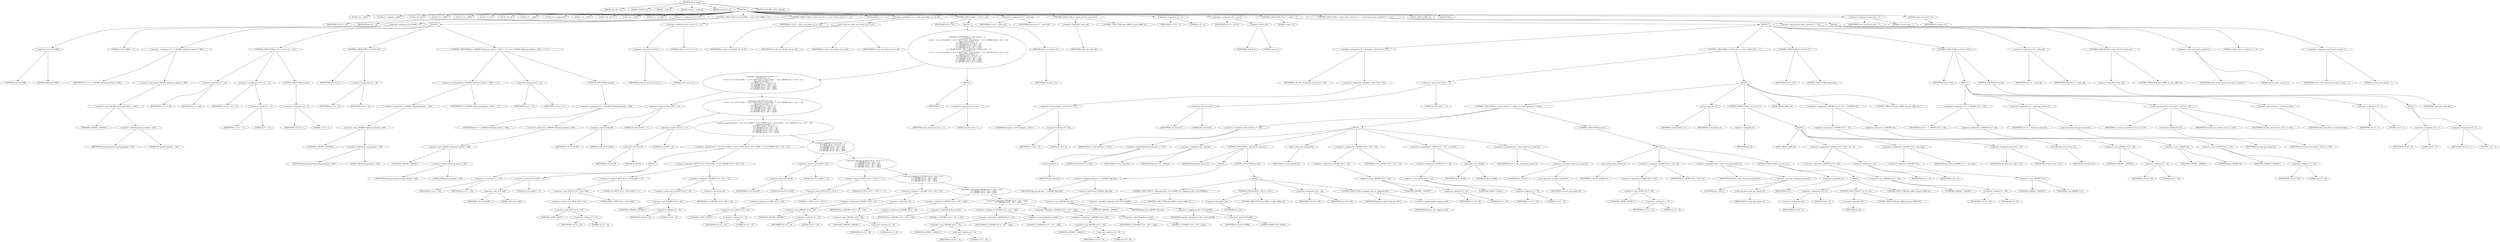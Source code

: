digraph cache_insert {  
"1000114" [label = "(METHOD,cache_insert)" ]
"1000115" [label = "(PARAM,const char *a1)" ]
"1000116" [label = "(PARAM,_DWORD *a2)" ]
"1000117" [label = "(PARAM,__int64 a3)" ]
"1000118" [label = "(PARAM,unsigned __int64 a4)" ]
"1000119" [label = "(PARAM,unsigned int a5)" ]
"1000120" [label = "(BLOCK,,)" ]
"1000121" [label = "(LOCAL,v10: __int16)" ]
"1000122" [label = "(LOCAL,v11: unsigned __int64)" ]
"1000123" [label = "(LOCAL,v12: bool)" ]
"1000124" [label = "(LOCAL,v13: __int64)" ]
"1000125" [label = "(LOCAL,v14: __int64)" ]
"1000126" [label = "(LOCAL,v15: int)" ]
"1000127" [label = "(LOCAL,v16: int)" ]
"1000128" [label = "(LOCAL,v17: __int64)" ]
"1000129" [label = "(LOCAL,v18: unsigned int)" ]
"1000130" [label = "(LOCAL,v19: __int64)" ]
"1000131" [label = "(LOCAL,v20: char *)" ]
"1000132" [label = "(LOCAL,v22: __int64)" ]
"1000133" [label = "(LOCAL,v23: __int128)" ]
"1000134" [label = "(<operator>.assignment,v10 = a5)" ]
"1000135" [label = "(IDENTIFIER,v10,v10 = a5)" ]
"1000136" [label = "(IDENTIFIER,a5,v10 = a5)" ]
"1000137" [label = "(CONTROL_STRUCTURE,if ( (a5 & 0x980) != 0 ),if ( (a5 & 0x980) != 0 ))" ]
"1000138" [label = "(<operator>.notEquals,(a5 & 0x980) != 0)" ]
"1000139" [label = "(<operator>.and,a5 & 0x980)" ]
"1000140" [label = "(IDENTIFIER,a5,a5 & 0x980)" ]
"1000141" [label = "(LITERAL,0x980,a5 & 0x980)" ]
"1000142" [label = "(LITERAL,0,(a5 & 0x980) != 0)" ]
"1000143" [label = "(BLOCK,,)" ]
"1000144" [label = "(<operator>.assignment,v11 = *(_QWORD *)(dnsmasq_daemon + 456))" ]
"1000145" [label = "(IDENTIFIER,v11,v11 = *(_QWORD *)(dnsmasq_daemon + 456))" ]
"1000146" [label = "(<operator>.indirection,*(_QWORD *)(dnsmasq_daemon + 456))" ]
"1000147" [label = "(<operator>.cast,(_QWORD *)(dnsmasq_daemon + 456))" ]
"1000148" [label = "(UNKNOWN,_QWORD *,_QWORD *)" ]
"1000149" [label = "(<operator>.addition,dnsmasq_daemon + 456)" ]
"1000150" [label = "(IDENTIFIER,dnsmasq_daemon,dnsmasq_daemon + 456)" ]
"1000151" [label = "(LITERAL,456,dnsmasq_daemon + 456)" ]
"1000152" [label = "(CONTROL_STRUCTURE,if ( v11 < a4 ),if ( v11 < a4 ))" ]
"1000153" [label = "(<operator>.lessThan,v11 < a4)" ]
"1000154" [label = "(IDENTIFIER,v11,v11 < a4)" ]
"1000155" [label = "(IDENTIFIER,a4,v11 < a4)" ]
"1000156" [label = "(<operator>.assignment,v12 = v11 == 0)" ]
"1000157" [label = "(IDENTIFIER,v12,v12 = v11 == 0)" ]
"1000158" [label = "(<operator>.equals,v11 == 0)" ]
"1000159" [label = "(IDENTIFIER,v11,v11 == 0)" ]
"1000160" [label = "(LITERAL,0,v11 == 0)" ]
"1000161" [label = "(CONTROL_STRUCTURE,else,else)" ]
"1000162" [label = "(<operator>.assignment,v12 = 1)" ]
"1000163" [label = "(IDENTIFIER,v12,v12 = 1)" ]
"1000164" [label = "(LITERAL,1,v12 = 1)" ]
"1000165" [label = "(CONTROL_STRUCTURE,if ( v12 ),if ( v12 ))" ]
"1000166" [label = "(IDENTIFIER,v12,if ( v12 ))" ]
"1000167" [label = "(<operator>.assignment,v11 = a4)" ]
"1000168" [label = "(IDENTIFIER,v11,v11 = a4)" ]
"1000169" [label = "(IDENTIFIER,a4,v11 = a4)" ]
"1000170" [label = "(CONTROL_STRUCTURE,if ( *(_QWORD *)(dnsmasq_daemon + 448) <= v11 ),if ( *(_QWORD *)(dnsmasq_daemon + 448) <= v11 ))" ]
"1000171" [label = "(<operator>.lessEqualsThan,*(_QWORD *)(dnsmasq_daemon + 448) <= v11)" ]
"1000172" [label = "(<operator>.indirection,*(_QWORD *)(dnsmasq_daemon + 448))" ]
"1000173" [label = "(<operator>.cast,(_QWORD *)(dnsmasq_daemon + 448))" ]
"1000174" [label = "(UNKNOWN,_QWORD *,_QWORD *)" ]
"1000175" [label = "(<operator>.addition,dnsmasq_daemon + 448)" ]
"1000176" [label = "(IDENTIFIER,dnsmasq_daemon,dnsmasq_daemon + 448)" ]
"1000177" [label = "(LITERAL,448,dnsmasq_daemon + 448)" ]
"1000178" [label = "(IDENTIFIER,v11,*(_QWORD *)(dnsmasq_daemon + 448) <= v11)" ]
"1000179" [label = "(<operator>.assignment,a4 = v11)" ]
"1000180" [label = "(IDENTIFIER,a4,a4 = v11)" ]
"1000181" [label = "(IDENTIFIER,v11,a4 = v11)" ]
"1000182" [label = "(CONTROL_STRUCTURE,else,else)" ]
"1000183" [label = "(<operator>.assignment,a4 = *(_QWORD *)(dnsmasq_daemon + 448))" ]
"1000184" [label = "(IDENTIFIER,a4,a4 = *(_QWORD *)(dnsmasq_daemon + 448))" ]
"1000185" [label = "(<operator>.indirection,*(_QWORD *)(dnsmasq_daemon + 448))" ]
"1000186" [label = "(<operator>.cast,(_QWORD *)(dnsmasq_daemon + 448))" ]
"1000187" [label = "(UNKNOWN,_QWORD *,_QWORD *)" ]
"1000188" [label = "(<operator>.addition,dnsmasq_daemon + 448)" ]
"1000189" [label = "(IDENTIFIER,dnsmasq_daemon,dnsmasq_daemon + 448)" ]
"1000190" [label = "(LITERAL,448,dnsmasq_daemon + 448)" ]
"1000191" [label = "(CONTROL_STRUCTURE,if ( (insert_error & 1) != 0 ),if ( (insert_error & 1) != 0 ))" ]
"1000192" [label = "(<operator>.notEquals,(insert_error & 1) != 0)" ]
"1000193" [label = "(<operator>.and,insert_error & 1)" ]
"1000194" [label = "(IDENTIFIER,insert_error,insert_error & 1)" ]
"1000195" [label = "(LITERAL,1,insert_error & 1)" ]
"1000196" [label = "(LITERAL,0,(insert_error & 1) != 0)" ]
"1000197" [label = "(IDENTIFIER,L,)" ]
"1000198" [label = "(<operator>.assignment,v14 = cache_scan_free(a1, a2, a3, a5))" ]
"1000199" [label = "(IDENTIFIER,v14,v14 = cache_scan_free(a1, a2, a3, a5))" ]
"1000200" [label = "(cache_scan_free,cache_scan_free(a1, a2, a3, a5))" ]
"1000201" [label = "(IDENTIFIER,a1,cache_scan_free(a1, a2, a3, a5))" ]
"1000202" [label = "(IDENTIFIER,a2,cache_scan_free(a1, a2, a3, a5))" ]
"1000203" [label = "(IDENTIFIER,a3,cache_scan_free(a1, a2, a3, a5))" ]
"1000204" [label = "(IDENTIFIER,a5,cache_scan_free(a1, a2, a3, a5))" ]
"1000205" [label = "(CONTROL_STRUCTURE,if ( v14 ),if ( v14 ))" ]
"1000206" [label = "(IDENTIFIER,v14,if ( v14 ))" ]
"1000207" [label = "(BLOCK,,)" ]
"1000208" [label = "(CONTROL_STRUCTURE,if ( (v10 & 0x180) == 0\n      || (v10 & 8) == 0\n      || ((v13 = v14, (v10 & 0x80) == 0) || (*(_BYTE *)(v14 + 52) & 0x80) == 0 || *(_DWORD *)(v14 + 24) != *a2)\n      && ((v10 & 0x100) == 0\n       || (*(_BYTE *)(v14 + 53) & 1) == 0\n       || *(_DWORD *)(v14 + 24) != *a2\n       || *(_DWORD *)(v14 + 28) != a2[1]\n       || *(_DWORD *)(v14 + 32) != a2[2]\n       || *(_DWORD *)(v14 + 36) != a2[3]) ),if ( (v10 & 0x180) == 0\n      || (v10 & 8) == 0\n      || ((v13 = v14, (v10 & 0x80) == 0) || (*(_BYTE *)(v14 + 52) & 0x80) == 0 || *(_DWORD *)(v14 + 24) != *a2)\n      && ((v10 & 0x100) == 0\n       || (*(_BYTE *)(v14 + 53) & 1) == 0\n       || *(_DWORD *)(v14 + 24) != *a2\n       || *(_DWORD *)(v14 + 28) != a2[1]\n       || *(_DWORD *)(v14 + 32) != a2[2]\n       || *(_DWORD *)(v14 + 36) != a2[3]) ))" ]
"1000209" [label = "(<operator>.logicalOr,(v10 & 0x180) == 0\n      || (v10 & 8) == 0\n      || ((v13 = v14, (v10 & 0x80) == 0) || (*(_BYTE *)(v14 + 52) & 0x80) == 0 || *(_DWORD *)(v14 + 24) != *a2)\n      && ((v10 & 0x100) == 0\n       || (*(_BYTE *)(v14 + 53) & 1) == 0\n       || *(_DWORD *)(v14 + 24) != *a2\n       || *(_DWORD *)(v14 + 28) != a2[1]\n       || *(_DWORD *)(v14 + 32) != a2[2]\n       || *(_DWORD *)(v14 + 36) != a2[3]))" ]
"1000210" [label = "(<operator>.equals,(v10 & 0x180) == 0)" ]
"1000211" [label = "(<operator>.and,v10 & 0x180)" ]
"1000212" [label = "(IDENTIFIER,v10,v10 & 0x180)" ]
"1000213" [label = "(LITERAL,0x180,v10 & 0x180)" ]
"1000214" [label = "(LITERAL,0,(v10 & 0x180) == 0)" ]
"1000215" [label = "(<operator>.logicalOr,(v10 & 8) == 0\n      || ((v13 = v14, (v10 & 0x80) == 0) || (*(_BYTE *)(v14 + 52) & 0x80) == 0 || *(_DWORD *)(v14 + 24) != *a2)\n      && ((v10 & 0x100) == 0\n       || (*(_BYTE *)(v14 + 53) & 1) == 0\n       || *(_DWORD *)(v14 + 24) != *a2\n       || *(_DWORD *)(v14 + 28) != a2[1]\n       || *(_DWORD *)(v14 + 32) != a2[2]\n       || *(_DWORD *)(v14 + 36) != a2[3]))" ]
"1000216" [label = "(<operator>.equals,(v10 & 8) == 0)" ]
"1000217" [label = "(<operator>.and,v10 & 8)" ]
"1000218" [label = "(IDENTIFIER,v10,v10 & 8)" ]
"1000219" [label = "(LITERAL,8,v10 & 8)" ]
"1000220" [label = "(LITERAL,0,(v10 & 8) == 0)" ]
"1000221" [label = "(<operator>.logicalAnd,((v13 = v14, (v10 & 0x80) == 0) || (*(_BYTE *)(v14 + 52) & 0x80) == 0 || *(_DWORD *)(v14 + 24) != *a2)\n      && ((v10 & 0x100) == 0\n       || (*(_BYTE *)(v14 + 53) & 1) == 0\n       || *(_DWORD *)(v14 + 24) != *a2\n       || *(_DWORD *)(v14 + 28) != a2[1]\n       || *(_DWORD *)(v14 + 32) != a2[2]\n       || *(_DWORD *)(v14 + 36) != a2[3]))" ]
"1000222" [label = "(<operator>.logicalOr,(v13 = v14, (v10 & 0x80) == 0) || (*(_BYTE *)(v14 + 52) & 0x80) == 0 || *(_DWORD *)(v14 + 24) != *a2)" ]
"1000223" [label = "(BLOCK,,)" ]
"1000224" [label = "(<operator>.assignment,v13 = v14)" ]
"1000225" [label = "(IDENTIFIER,v13,v13 = v14)" ]
"1000226" [label = "(IDENTIFIER,v14,v13 = v14)" ]
"1000227" [label = "(<operator>.equals,(v10 & 0x80) == 0)" ]
"1000228" [label = "(<operator>.and,v10 & 0x80)" ]
"1000229" [label = "(IDENTIFIER,v10,v10 & 0x80)" ]
"1000230" [label = "(LITERAL,0x80,v10 & 0x80)" ]
"1000231" [label = "(LITERAL,0,(v10 & 0x80) == 0)" ]
"1000232" [label = "(<operator>.logicalOr,(*(_BYTE *)(v14 + 52) & 0x80) == 0 || *(_DWORD *)(v14 + 24) != *a2)" ]
"1000233" [label = "(<operator>.equals,(*(_BYTE *)(v14 + 52) & 0x80) == 0)" ]
"1000234" [label = "(<operator>.and,*(_BYTE *)(v14 + 52) & 0x80)" ]
"1000235" [label = "(<operator>.indirection,*(_BYTE *)(v14 + 52))" ]
"1000236" [label = "(<operator>.cast,(_BYTE *)(v14 + 52))" ]
"1000237" [label = "(UNKNOWN,_BYTE *,_BYTE *)" ]
"1000238" [label = "(<operator>.addition,v14 + 52)" ]
"1000239" [label = "(IDENTIFIER,v14,v14 + 52)" ]
"1000240" [label = "(LITERAL,52,v14 + 52)" ]
"1000241" [label = "(LITERAL,0x80,*(_BYTE *)(v14 + 52) & 0x80)" ]
"1000242" [label = "(LITERAL,0,(*(_BYTE *)(v14 + 52) & 0x80) == 0)" ]
"1000243" [label = "(<operator>.notEquals,*(_DWORD *)(v14 + 24) != *a2)" ]
"1000244" [label = "(<operator>.indirection,*(_DWORD *)(v14 + 24))" ]
"1000245" [label = "(<operator>.cast,(_DWORD *)(v14 + 24))" ]
"1000246" [label = "(UNKNOWN,_DWORD *,_DWORD *)" ]
"1000247" [label = "(<operator>.addition,v14 + 24)" ]
"1000248" [label = "(IDENTIFIER,v14,v14 + 24)" ]
"1000249" [label = "(LITERAL,24,v14 + 24)" ]
"1000250" [label = "(<operator>.indirection,*a2)" ]
"1000251" [label = "(IDENTIFIER,a2,*(_DWORD *)(v14 + 24) != *a2)" ]
"1000252" [label = "(<operator>.logicalOr,(v10 & 0x100) == 0\n       || (*(_BYTE *)(v14 + 53) & 1) == 0\n       || *(_DWORD *)(v14 + 24) != *a2\n       || *(_DWORD *)(v14 + 28) != a2[1]\n       || *(_DWORD *)(v14 + 32) != a2[2]\n       || *(_DWORD *)(v14 + 36) != a2[3])" ]
"1000253" [label = "(<operator>.equals,(v10 & 0x100) == 0)" ]
"1000254" [label = "(<operator>.and,v10 & 0x100)" ]
"1000255" [label = "(IDENTIFIER,v10,v10 & 0x100)" ]
"1000256" [label = "(LITERAL,0x100,v10 & 0x100)" ]
"1000257" [label = "(LITERAL,0,(v10 & 0x100) == 0)" ]
"1000258" [label = "(<operator>.logicalOr,(*(_BYTE *)(v14 + 53) & 1) == 0\n       || *(_DWORD *)(v14 + 24) != *a2\n       || *(_DWORD *)(v14 + 28) != a2[1]\n       || *(_DWORD *)(v14 + 32) != a2[2]\n       || *(_DWORD *)(v14 + 36) != a2[3])" ]
"1000259" [label = "(<operator>.equals,(*(_BYTE *)(v14 + 53) & 1) == 0)" ]
"1000260" [label = "(<operator>.and,*(_BYTE *)(v14 + 53) & 1)" ]
"1000261" [label = "(<operator>.indirection,*(_BYTE *)(v14 + 53))" ]
"1000262" [label = "(<operator>.cast,(_BYTE *)(v14 + 53))" ]
"1000263" [label = "(UNKNOWN,_BYTE *,_BYTE *)" ]
"1000264" [label = "(<operator>.addition,v14 + 53)" ]
"1000265" [label = "(IDENTIFIER,v14,v14 + 53)" ]
"1000266" [label = "(LITERAL,53,v14 + 53)" ]
"1000267" [label = "(LITERAL,1,*(_BYTE *)(v14 + 53) & 1)" ]
"1000268" [label = "(LITERAL,0,(*(_BYTE *)(v14 + 53) & 1) == 0)" ]
"1000269" [label = "(<operator>.logicalOr,*(_DWORD *)(v14 + 24) != *a2\n       || *(_DWORD *)(v14 + 28) != a2[1]\n       || *(_DWORD *)(v14 + 32) != a2[2]\n       || *(_DWORD *)(v14 + 36) != a2[3])" ]
"1000270" [label = "(<operator>.notEquals,*(_DWORD *)(v14 + 24) != *a2)" ]
"1000271" [label = "(<operator>.indirection,*(_DWORD *)(v14 + 24))" ]
"1000272" [label = "(<operator>.cast,(_DWORD *)(v14 + 24))" ]
"1000273" [label = "(UNKNOWN,_DWORD *,_DWORD *)" ]
"1000274" [label = "(<operator>.addition,v14 + 24)" ]
"1000275" [label = "(IDENTIFIER,v14,v14 + 24)" ]
"1000276" [label = "(LITERAL,24,v14 + 24)" ]
"1000277" [label = "(<operator>.indirection,*a2)" ]
"1000278" [label = "(IDENTIFIER,a2,*(_DWORD *)(v14 + 24) != *a2)" ]
"1000279" [label = "(<operator>.logicalOr,*(_DWORD *)(v14 + 28) != a2[1]\n       || *(_DWORD *)(v14 + 32) != a2[2]\n       || *(_DWORD *)(v14 + 36) != a2[3])" ]
"1000280" [label = "(<operator>.notEquals,*(_DWORD *)(v14 + 28) != a2[1])" ]
"1000281" [label = "(<operator>.indirection,*(_DWORD *)(v14 + 28))" ]
"1000282" [label = "(<operator>.cast,(_DWORD *)(v14 + 28))" ]
"1000283" [label = "(UNKNOWN,_DWORD *,_DWORD *)" ]
"1000284" [label = "(<operator>.addition,v14 + 28)" ]
"1000285" [label = "(IDENTIFIER,v14,v14 + 28)" ]
"1000286" [label = "(LITERAL,28,v14 + 28)" ]
"1000287" [label = "(<operator>.indirectIndexAccess,a2[1])" ]
"1000288" [label = "(IDENTIFIER,a2,*(_DWORD *)(v14 + 28) != a2[1])" ]
"1000289" [label = "(LITERAL,1,*(_DWORD *)(v14 + 28) != a2[1])" ]
"1000290" [label = "(<operator>.logicalOr,*(_DWORD *)(v14 + 32) != a2[2]\n       || *(_DWORD *)(v14 + 36) != a2[3])" ]
"1000291" [label = "(<operator>.notEquals,*(_DWORD *)(v14 + 32) != a2[2])" ]
"1000292" [label = "(<operator>.indirection,*(_DWORD *)(v14 + 32))" ]
"1000293" [label = "(<operator>.cast,(_DWORD *)(v14 + 32))" ]
"1000294" [label = "(UNKNOWN,_DWORD *,_DWORD *)" ]
"1000295" [label = "(<operator>.addition,v14 + 32)" ]
"1000296" [label = "(IDENTIFIER,v14,v14 + 32)" ]
"1000297" [label = "(LITERAL,32,v14 + 32)" ]
"1000298" [label = "(<operator>.indirectIndexAccess,a2[2])" ]
"1000299" [label = "(IDENTIFIER,a2,*(_DWORD *)(v14 + 32) != a2[2])" ]
"1000300" [label = "(LITERAL,2,*(_DWORD *)(v14 + 32) != a2[2])" ]
"1000301" [label = "(<operator>.notEquals,*(_DWORD *)(v14 + 36) != a2[3])" ]
"1000302" [label = "(<operator>.indirection,*(_DWORD *)(v14 + 36))" ]
"1000303" [label = "(<operator>.cast,(_DWORD *)(v14 + 36))" ]
"1000304" [label = "(UNKNOWN,_DWORD *,_DWORD *)" ]
"1000305" [label = "(<operator>.addition,v14 + 36)" ]
"1000306" [label = "(IDENTIFIER,v14,v14 + 36)" ]
"1000307" [label = "(LITERAL,36,v14 + 36)" ]
"1000308" [label = "(<operator>.indirectIndexAccess,a2[3])" ]
"1000309" [label = "(IDENTIFIER,a2,*(_DWORD *)(v14 + 36) != a2[3])" ]
"1000310" [label = "(LITERAL,3,*(_DWORD *)(v14 + 36) != a2[3])" ]
"1000311" [label = "(BLOCK,,)" ]
"1000312" [label = "(IDENTIFIER,L,)" ]
"1000313" [label = "(<operator>.assignment,insert_error = 1)" ]
"1000314" [label = "(IDENTIFIER,insert_error,insert_error = 1)" ]
"1000315" [label = "(LITERAL,1,insert_error = 1)" ]
"1000316" [label = "(RETURN,return v13;,return v13;)" ]
"1000317" [label = "(IDENTIFIER,v13,return v13;)" ]
"1000318" [label = "(<operator>.assignment,v13 = cache_tail)" ]
"1000319" [label = "(IDENTIFIER,v13,v13 = cache_tail)" ]
"1000320" [label = "(IDENTIFIER,cache_tail,v13 = cache_tail)" ]
"1000321" [label = "(CONTROL_STRUCTURE,if ( !cache_tail ),if ( !cache_tail ))" ]
"1000322" [label = "(<operator>.logicalNot,!cache_tail)" ]
"1000323" [label = "(IDENTIFIER,cache_tail,!cache_tail)" ]
"1000324" [label = "(CONTROL_STRUCTURE,goto LABEL_41;,goto LABEL_41;)" ]
"1000325" [label = "(<operator>.assignment,v15 = 0)" ]
"1000326" [label = "(IDENTIFIER,v15,v15 = 0)" ]
"1000327" [label = "(LITERAL,0,v15 = 0)" ]
"1000328" [label = "(<operator>.assignment,v16 = a5 & 4)" ]
"1000329" [label = "(IDENTIFIER,v16,v16 = a5 & 4)" ]
"1000330" [label = "(<operator>.and,a5 & 4)" ]
"1000331" [label = "(IDENTIFIER,a5,a5 & 4)" ]
"1000332" [label = "(LITERAL,4,a5 & 4)" ]
"1000333" [label = "(CONTROL_STRUCTURE,while ( 1 ),while ( 1 ))" ]
"1000334" [label = "(LITERAL,1,while ( 1 ))" ]
"1000335" [label = "(BLOCK,,)" ]
"1000336" [label = "(<operator>.assignment,v18 = *(unsigned __int16 *)(v13 + 52))" ]
"1000337" [label = "(IDENTIFIER,v18,v18 = *(unsigned __int16 *)(v13 + 52))" ]
"1000338" [label = "(<operator>.indirection,*(unsigned __int16 *)(v13 + 52))" ]
"1000339" [label = "(<operator>.cast,(unsigned __int16 *)(v13 + 52))" ]
"1000340" [label = "(UNKNOWN,unsigned __int16 *,unsigned __int16 *)" ]
"1000341" [label = "(<operator>.addition,v13 + 52)" ]
"1000342" [label = "(IDENTIFIER,v13,v13 + 52)" ]
"1000343" [label = "(LITERAL,52,v13 + 52)" ]
"1000344" [label = "(CONTROL_STRUCTURE,if ( (v18 & 0xC) == 0 ),if ( (v18 & 0xC) == 0 ))" ]
"1000345" [label = "(<operator>.equals,(v18 & 0xC) == 0)" ]
"1000346" [label = "(<operator>.and,v18 & 0xC)" ]
"1000347" [label = "(IDENTIFIER,v18,v18 & 0xC)" ]
"1000348" [label = "(LITERAL,0xC,v18 & 0xC)" ]
"1000349" [label = "(LITERAL,0,(v18 & 0xC) == 0)" ]
"1000350" [label = "(BLOCK,,)" ]
"1000351" [label = "(CONTROL_STRUCTURE,if ( a1 && strlen(a1) >= 0x32 ),if ( a1 && strlen(a1) >= 0x32 ))" ]
"1000352" [label = "(<operator>.logicalAnd,a1 && strlen(a1) >= 0x32)" ]
"1000353" [label = "(IDENTIFIER,a1,a1 && strlen(a1) >= 0x32)" ]
"1000354" [label = "(<operator>.greaterEqualsThan,strlen(a1) >= 0x32)" ]
"1000355" [label = "(strlen,strlen(a1))" ]
"1000356" [label = "(IDENTIFIER,a1,strlen(a1))" ]
"1000357" [label = "(LITERAL,0x32,strlen(a1) >= 0x32)" ]
"1000358" [label = "(BLOCK,,)" ]
"1000359" [label = "(<operator>.assignment,v19 = big_free)" ]
"1000360" [label = "(IDENTIFIER,v19,v19 = big_free)" ]
"1000361" [label = "(IDENTIFIER,big_free,v19 = big_free)" ]
"1000362" [label = "(CONTROL_STRUCTURE,if ( big_free ),if ( big_free ))" ]
"1000363" [label = "(IDENTIFIER,big_free,if ( big_free ))" ]
"1000364" [label = "(BLOCK,,)" ]
"1000365" [label = "(<operator>.assignment,big_free = *(_QWORD *)big_free)" ]
"1000366" [label = "(IDENTIFIER,big_free,big_free = *(_QWORD *)big_free)" ]
"1000367" [label = "(<operator>.indirection,*(_QWORD *)big_free)" ]
"1000368" [label = "(<operator>.cast,(_QWORD *)big_free)" ]
"1000369" [label = "(UNKNOWN,_QWORD *,_QWORD *)" ]
"1000370" [label = "(IDENTIFIER,big_free,(_QWORD *)big_free)" ]
"1000371" [label = "(CONTROL_STRUCTURE,else,else)" ]
"1000372" [label = "(BLOCK,,)" ]
"1000373" [label = "(CONTROL_STRUCTURE,if ( !(bignames_left | v10 & 0x5000) ),if ( !(bignames_left | v10 & 0x5000) ))" ]
"1000374" [label = "(<operator>.logicalNot,!(bignames_left | v10 & 0x5000))" ]
"1000375" [label = "(<operator>.or,bignames_left | v10 & 0x5000)" ]
"1000376" [label = "(IDENTIFIER,bignames_left,bignames_left | v10 & 0x5000)" ]
"1000377" [label = "(<operator>.and,v10 & 0x5000)" ]
"1000378" [label = "(IDENTIFIER,v10,v10 & 0x5000)" ]
"1000379" [label = "(LITERAL,0x5000,v10 & 0x5000)" ]
"1000380" [label = "(CONTROL_STRUCTURE,goto LABEL_41;,goto LABEL_41;)" ]
"1000381" [label = "(CONTROL_STRUCTURE,if ( !v22 ),if ( !v22 ))" ]
"1000382" [label = "(<operator>.logicalNot,!v22)" ]
"1000383" [label = "(IDENTIFIER,v22,!v22)" ]
"1000384" [label = "(CONTROL_STRUCTURE,goto LABEL_41;,goto LABEL_41;)" ]
"1000385" [label = "(<operator>.assignment,v19 = v22)" ]
"1000386" [label = "(IDENTIFIER,v19,v19 = v22)" ]
"1000387" [label = "(IDENTIFIER,v22,v19 = v22)" ]
"1000388" [label = "(CONTROL_STRUCTURE,if ( bignames_left ),if ( bignames_left ))" ]
"1000389" [label = "(IDENTIFIER,bignames_left,if ( bignames_left ))" ]
"1000390" [label = "(<operator>.preDecrement,--bignames_left)" ]
"1000391" [label = "(IDENTIFIER,bignames_left,--bignames_left)" ]
"1000392" [label = "(cache_unlink,cache_unlink(v13))" ]
"1000393" [label = "(IDENTIFIER,v13,cache_unlink(v13))" ]
"1000394" [label = "(<operator>.assignment,*(_QWORD *)(v13 + 56) = v19)" ]
"1000395" [label = "(<operator>.indirection,*(_QWORD *)(v13 + 56))" ]
"1000396" [label = "(<operator>.cast,(_QWORD *)(v13 + 56))" ]
"1000397" [label = "(UNKNOWN,_QWORD *,_QWORD *)" ]
"1000398" [label = "(<operator>.addition,v13 + 56)" ]
"1000399" [label = "(IDENTIFIER,v13,v13 + 56)" ]
"1000400" [label = "(LITERAL,56,v13 + 56)" ]
"1000401" [label = "(IDENTIFIER,v19,*(_QWORD *)(v13 + 56) = v19)" ]
"1000402" [label = "(<operator>.assignment,*(_WORD *)(v13 + 52) = a5 | 0x200)" ]
"1000403" [label = "(<operator>.indirection,*(_WORD *)(v13 + 52))" ]
"1000404" [label = "(<operator>.cast,(_WORD *)(v13 + 52))" ]
"1000405" [label = "(UNKNOWN,_WORD *,_WORD *)" ]
"1000406" [label = "(<operator>.addition,v13 + 52)" ]
"1000407" [label = "(IDENTIFIER,v13,v13 + 52)" ]
"1000408" [label = "(LITERAL,52,v13 + 52)" ]
"1000409" [label = "(<operator>.or,a5 | 0x200)" ]
"1000410" [label = "(IDENTIFIER,a5,a5 | 0x200)" ]
"1000411" [label = "(LITERAL,0x200,a5 | 0x200)" ]
"1000412" [label = "(<operator>.assignment,v20 = (char *)cache_get_name(v13))" ]
"1000413" [label = "(IDENTIFIER,v20,v20 = (char *)cache_get_name(v13))" ]
"1000414" [label = "(<operator>.cast,(char *)cache_get_name(v13))" ]
"1000415" [label = "(UNKNOWN,char *,char *)" ]
"1000416" [label = "(cache_get_name,cache_get_name(v13))" ]
"1000417" [label = "(IDENTIFIER,v13,cache_get_name(v13))" ]
"1000418" [label = "(CONTROL_STRUCTURE,else,else)" ]
"1000419" [label = "(BLOCK,,)" ]
"1000420" [label = "(cache_unlink,cache_unlink(v13))" ]
"1000421" [label = "(IDENTIFIER,v13,cache_unlink(v13))" ]
"1000422" [label = "(<operator>.assignment,*(_WORD *)(v13 + 52) = a5)" ]
"1000423" [label = "(<operator>.indirection,*(_WORD *)(v13 + 52))" ]
"1000424" [label = "(<operator>.cast,(_WORD *)(v13 + 52))" ]
"1000425" [label = "(UNKNOWN,_WORD *,_WORD *)" ]
"1000426" [label = "(<operator>.addition,v13 + 52)" ]
"1000427" [label = "(IDENTIFIER,v13,v13 + 52)" ]
"1000428" [label = "(LITERAL,52,v13 + 52)" ]
"1000429" [label = "(IDENTIFIER,a5,*(_WORD *)(v13 + 52) = a5)" ]
"1000430" [label = "(<operator>.assignment,v20 = (char *)cache_get_name(v13))" ]
"1000431" [label = "(IDENTIFIER,v20,v20 = (char *)cache_get_name(v13))" ]
"1000432" [label = "(<operator>.cast,(char *)cache_get_name(v13))" ]
"1000433" [label = "(UNKNOWN,char *,char *)" ]
"1000434" [label = "(cache_get_name,cache_get_name(v13))" ]
"1000435" [label = "(IDENTIFIER,v13,cache_get_name(v13))" ]
"1000436" [label = "(CONTROL_STRUCTURE,if ( !a1 ),if ( !a1 ))" ]
"1000437" [label = "(<operator>.logicalNot,!a1)" ]
"1000438" [label = "(IDENTIFIER,a1,!a1)" ]
"1000439" [label = "(BLOCK,,)" ]
"1000440" [label = "(<operator>.assignment,*v20 = 0)" ]
"1000441" [label = "(<operator>.indirection,*v20)" ]
"1000442" [label = "(IDENTIFIER,v20,*v20 = 0)" ]
"1000443" [label = "(LITERAL,0,*v20 = 0)" ]
"1000444" [label = "(CONTROL_STRUCTURE,if ( !a2 ),if ( !a2 ))" ]
"1000445" [label = "(<operator>.logicalNot,!a2)" ]
"1000446" [label = "(IDENTIFIER,a2,!a2)" ]
"1000447" [label = "(CONTROL_STRUCTURE,goto LABEL_46;,goto LABEL_46;)" ]
"1000448" [label = "(CONTROL_STRUCTURE,goto LABEL_45;,goto LABEL_45;)" ]
"1000449" [label = "(strcpy,strcpy(v20, a1))" ]
"1000450" [label = "(IDENTIFIER,v20,strcpy(v20, a1))" ]
"1000451" [label = "(IDENTIFIER,a1,strcpy(v20, a1))" ]
"1000452" [label = "(CONTROL_STRUCTURE,if ( !a2 ),if ( !a2 ))" ]
"1000453" [label = "(<operator>.logicalNot,!a2)" ]
"1000454" [label = "(IDENTIFIER,a2,!a2)" ]
"1000455" [label = "(BLOCK,,)" ]
"1000456" [label = "(JUMP_TARGET,LABEL_46)" ]
"1000457" [label = "(<operator>.assignment,*(_QWORD *)(v13 + 40) = a4 + a3)" ]
"1000458" [label = "(<operator>.indirection,*(_QWORD *)(v13 + 40))" ]
"1000459" [label = "(<operator>.cast,(_QWORD *)(v13 + 40))" ]
"1000460" [label = "(UNKNOWN,_QWORD *,_QWORD *)" ]
"1000461" [label = "(<operator>.addition,v13 + 40)" ]
"1000462" [label = "(IDENTIFIER,v13,v13 + 40)" ]
"1000463" [label = "(LITERAL,40,v13 + 40)" ]
"1000464" [label = "(<operator>.addition,a4 + a3)" ]
"1000465" [label = "(IDENTIFIER,a4,a4 + a3)" ]
"1000466" [label = "(IDENTIFIER,a3,a4 + a3)" ]
"1000467" [label = "(<operator>.assignment,*(_QWORD *)v13 = new_chain)" ]
"1000468" [label = "(<operator>.indirection,*(_QWORD *)v13)" ]
"1000469" [label = "(<operator>.cast,(_QWORD *)v13)" ]
"1000470" [label = "(UNKNOWN,_QWORD *,_QWORD *)" ]
"1000471" [label = "(IDENTIFIER,v13,(_QWORD *)v13)" ]
"1000472" [label = "(IDENTIFIER,new_chain,*(_QWORD *)v13 = new_chain)" ]
"1000473" [label = "(<operator>.assignment,new_chain = v13)" ]
"1000474" [label = "(IDENTIFIER,new_chain,new_chain = v13)" ]
"1000475" [label = "(IDENTIFIER,v13,new_chain = v13)" ]
"1000476" [label = "(RETURN,return v13;,return v13;)" ]
"1000477" [label = "(IDENTIFIER,v13,return v13;)" ]
"1000478" [label = "(JUMP_TARGET,LABEL_45)" ]
"1000479" [label = "(<operator>.assignment,*(_OWORD *)(v13 + 24) = *(_OWORD *)a2)" ]
"1000480" [label = "(<operator>.indirection,*(_OWORD *)(v13 + 24))" ]
"1000481" [label = "(<operator>.cast,(_OWORD *)(v13 + 24))" ]
"1000482" [label = "(UNKNOWN,_OWORD *,_OWORD *)" ]
"1000483" [label = "(<operator>.addition,v13 + 24)" ]
"1000484" [label = "(IDENTIFIER,v13,v13 + 24)" ]
"1000485" [label = "(LITERAL,24,v13 + 24)" ]
"1000486" [label = "(<operator>.indirection,*(_OWORD *)a2)" ]
"1000487" [label = "(<operator>.cast,(_OWORD *)a2)" ]
"1000488" [label = "(UNKNOWN,_OWORD *,_OWORD *)" ]
"1000489" [label = "(IDENTIFIER,a2,(_OWORD *)a2)" ]
"1000490" [label = "(CONTROL_STRUCTURE,goto LABEL_46;,goto LABEL_46;)" ]
"1000491" [label = "(CONTROL_STRUCTURE,if ( v15 ),if ( v15 ))" ]
"1000492" [label = "(IDENTIFIER,v15,if ( v15 ))" ]
"1000493" [label = "(CONTROL_STRUCTURE,break;,break;)" ]
"1000494" [label = "(CONTROL_STRUCTURE,if ( v16 ),if ( v16 ))" ]
"1000495" [label = "(IDENTIFIER,v16,if ( v16 ))" ]
"1000496" [label = "(BLOCK,,)" ]
"1000497" [label = "(<operator>.assignment,v23 = *(_OWORD *)(v13 + 24))" ]
"1000498" [label = "(IDENTIFIER,v23,v23 = *(_OWORD *)(v13 + 24))" ]
"1000499" [label = "(<operator>.indirection,*(_OWORD *)(v13 + 24))" ]
"1000500" [label = "(<operator>.cast,(_OWORD *)(v13 + 24))" ]
"1000501" [label = "(UNKNOWN,_OWORD *,_OWORD *)" ]
"1000502" [label = "(<operator>.addition,v13 + 24)" ]
"1000503" [label = "(IDENTIFIER,v13,v13 + 24)" ]
"1000504" [label = "(LITERAL,24,v13 + 24)" ]
"1000505" [label = "(<operator>.assignment,v17 = cache_get_name(v13))" ]
"1000506" [label = "(IDENTIFIER,v17,v17 = cache_get_name(v13))" ]
"1000507" [label = "(cache_get_name,cache_get_name(v13))" ]
"1000508" [label = "(IDENTIFIER,v13,cache_get_name(v13))" ]
"1000509" [label = "(cache_scan_free,cache_scan_free(v17, &v23, a3, v18))" ]
"1000510" [label = "(IDENTIFIER,v17,cache_scan_free(v17, &v23, a3, v18))" ]
"1000511" [label = "(<operator>.addressOf,&v23)" ]
"1000512" [label = "(IDENTIFIER,v23,cache_scan_free(v17, &v23, a3, v18))" ]
"1000513" [label = "(IDENTIFIER,a3,cache_scan_free(v17, &v23, a3, v18))" ]
"1000514" [label = "(IDENTIFIER,v18,cache_scan_free(v17, &v23, a3, v18))" ]
"1000515" [label = "(<operator>.preIncrement,++cache_live_freed)" ]
"1000516" [label = "(IDENTIFIER,cache_live_freed,++cache_live_freed)" ]
"1000517" [label = "(<operator>.assignment,v15 = 1)" ]
"1000518" [label = "(IDENTIFIER,v15,v15 = 1)" ]
"1000519" [label = "(LITERAL,1,v15 = 1)" ]
"1000520" [label = "(CONTROL_STRUCTURE,else,else)" ]
"1000521" [label = "(BLOCK,,)" ]
"1000522" [label = "(<operator>.assignment,v15 = 0)" ]
"1000523" [label = "(IDENTIFIER,v15,v15 = 0)" ]
"1000524" [label = "(LITERAL,0,v15 = 0)" ]
"1000525" [label = "(<operator>.assignment,v16 = 1)" ]
"1000526" [label = "(IDENTIFIER,v16,v16 = 1)" ]
"1000527" [label = "(LITERAL,1,v16 = 1)" ]
"1000528" [label = "(<operator>.assignment,v13 = cache_tail)" ]
"1000529" [label = "(IDENTIFIER,v13,v13 = cache_tail)" ]
"1000530" [label = "(IDENTIFIER,cache_tail,v13 = cache_tail)" ]
"1000531" [label = "(CONTROL_STRUCTURE,if ( !cache_tail ),if ( !cache_tail ))" ]
"1000532" [label = "(<operator>.logicalNot,!cache_tail)" ]
"1000533" [label = "(IDENTIFIER,cache_tail,!cache_tail)" ]
"1000534" [label = "(CONTROL_STRUCTURE,goto LABEL_41;,goto LABEL_41;)" ]
"1000535" [label = "(CONTROL_STRUCTURE,if ( (cache_insert_warned & 1) == 0 ),if ( (cache_insert_warned & 1) == 0 ))" ]
"1000536" [label = "(<operator>.equals,(cache_insert_warned & 1) == 0)" ]
"1000537" [label = "(<operator>.and,cache_insert_warned & 1)" ]
"1000538" [label = "(IDENTIFIER,cache_insert_warned,cache_insert_warned & 1)" ]
"1000539" [label = "(LITERAL,1,cache_insert_warned & 1)" ]
"1000540" [label = "(LITERAL,0,(cache_insert_warned & 1) == 0)" ]
"1000541" [label = "(BLOCK,,)" ]
"1000542" [label = "(<operator>.assignment,cache_insert_warned = 1)" ]
"1000543" [label = "(IDENTIFIER,cache_insert_warned,cache_insert_warned = 1)" ]
"1000544" [label = "(LITERAL,1,cache_insert_warned = 1)" ]
"1000545" [label = "(JUMP_TARGET,LABEL_41)" ]
"1000546" [label = "(IDENTIFIER,L,)" ]
"1000547" [label = "(<operator>.assignment,insert_error = 1)" ]
"1000548" [label = "(IDENTIFIER,insert_error,insert_error = 1)" ]
"1000549" [label = "(LITERAL,1,insert_error = 1)" ]
"1000550" [label = "(RETURN,return v13;,return v13;)" ]
"1000551" [label = "(IDENTIFIER,v13,return v13;)" ]
"1000552" [label = "(METHOD_RETURN,__int64 __fastcall)" ]
  "1000114" -> "1000115" 
  "1000114" -> "1000116" 
  "1000114" -> "1000117" 
  "1000114" -> "1000118" 
  "1000114" -> "1000119" 
  "1000114" -> "1000120" 
  "1000114" -> "1000552" 
  "1000120" -> "1000121" 
  "1000120" -> "1000122" 
  "1000120" -> "1000123" 
  "1000120" -> "1000124" 
  "1000120" -> "1000125" 
  "1000120" -> "1000126" 
  "1000120" -> "1000127" 
  "1000120" -> "1000128" 
  "1000120" -> "1000129" 
  "1000120" -> "1000130" 
  "1000120" -> "1000131" 
  "1000120" -> "1000132" 
  "1000120" -> "1000133" 
  "1000120" -> "1000134" 
  "1000120" -> "1000137" 
  "1000120" -> "1000191" 
  "1000120" -> "1000197" 
  "1000120" -> "1000198" 
  "1000120" -> "1000205" 
  "1000120" -> "1000318" 
  "1000120" -> "1000321" 
  "1000120" -> "1000325" 
  "1000120" -> "1000328" 
  "1000120" -> "1000333" 
  "1000120" -> "1000535" 
  "1000120" -> "1000545" 
  "1000120" -> "1000546" 
  "1000120" -> "1000547" 
  "1000120" -> "1000550" 
  "1000134" -> "1000135" 
  "1000134" -> "1000136" 
  "1000137" -> "1000138" 
  "1000137" -> "1000143" 
  "1000138" -> "1000139" 
  "1000138" -> "1000142" 
  "1000139" -> "1000140" 
  "1000139" -> "1000141" 
  "1000143" -> "1000144" 
  "1000143" -> "1000152" 
  "1000143" -> "1000165" 
  "1000143" -> "1000170" 
  "1000144" -> "1000145" 
  "1000144" -> "1000146" 
  "1000146" -> "1000147" 
  "1000147" -> "1000148" 
  "1000147" -> "1000149" 
  "1000149" -> "1000150" 
  "1000149" -> "1000151" 
  "1000152" -> "1000153" 
  "1000152" -> "1000156" 
  "1000152" -> "1000161" 
  "1000153" -> "1000154" 
  "1000153" -> "1000155" 
  "1000156" -> "1000157" 
  "1000156" -> "1000158" 
  "1000158" -> "1000159" 
  "1000158" -> "1000160" 
  "1000161" -> "1000162" 
  "1000162" -> "1000163" 
  "1000162" -> "1000164" 
  "1000165" -> "1000166" 
  "1000165" -> "1000167" 
  "1000167" -> "1000168" 
  "1000167" -> "1000169" 
  "1000170" -> "1000171" 
  "1000170" -> "1000179" 
  "1000170" -> "1000182" 
  "1000171" -> "1000172" 
  "1000171" -> "1000178" 
  "1000172" -> "1000173" 
  "1000173" -> "1000174" 
  "1000173" -> "1000175" 
  "1000175" -> "1000176" 
  "1000175" -> "1000177" 
  "1000179" -> "1000180" 
  "1000179" -> "1000181" 
  "1000182" -> "1000183" 
  "1000183" -> "1000184" 
  "1000183" -> "1000185" 
  "1000185" -> "1000186" 
  "1000186" -> "1000187" 
  "1000186" -> "1000188" 
  "1000188" -> "1000189" 
  "1000188" -> "1000190" 
  "1000191" -> "1000192" 
  "1000192" -> "1000193" 
  "1000192" -> "1000196" 
  "1000193" -> "1000194" 
  "1000193" -> "1000195" 
  "1000198" -> "1000199" 
  "1000198" -> "1000200" 
  "1000200" -> "1000201" 
  "1000200" -> "1000202" 
  "1000200" -> "1000203" 
  "1000200" -> "1000204" 
  "1000205" -> "1000206" 
  "1000205" -> "1000207" 
  "1000207" -> "1000208" 
  "1000207" -> "1000316" 
  "1000208" -> "1000209" 
  "1000208" -> "1000311" 
  "1000209" -> "1000210" 
  "1000209" -> "1000215" 
  "1000210" -> "1000211" 
  "1000210" -> "1000214" 
  "1000211" -> "1000212" 
  "1000211" -> "1000213" 
  "1000215" -> "1000216" 
  "1000215" -> "1000221" 
  "1000216" -> "1000217" 
  "1000216" -> "1000220" 
  "1000217" -> "1000218" 
  "1000217" -> "1000219" 
  "1000221" -> "1000222" 
  "1000221" -> "1000252" 
  "1000222" -> "1000223" 
  "1000222" -> "1000232" 
  "1000223" -> "1000224" 
  "1000223" -> "1000227" 
  "1000224" -> "1000225" 
  "1000224" -> "1000226" 
  "1000227" -> "1000228" 
  "1000227" -> "1000231" 
  "1000228" -> "1000229" 
  "1000228" -> "1000230" 
  "1000232" -> "1000233" 
  "1000232" -> "1000243" 
  "1000233" -> "1000234" 
  "1000233" -> "1000242" 
  "1000234" -> "1000235" 
  "1000234" -> "1000241" 
  "1000235" -> "1000236" 
  "1000236" -> "1000237" 
  "1000236" -> "1000238" 
  "1000238" -> "1000239" 
  "1000238" -> "1000240" 
  "1000243" -> "1000244" 
  "1000243" -> "1000250" 
  "1000244" -> "1000245" 
  "1000245" -> "1000246" 
  "1000245" -> "1000247" 
  "1000247" -> "1000248" 
  "1000247" -> "1000249" 
  "1000250" -> "1000251" 
  "1000252" -> "1000253" 
  "1000252" -> "1000258" 
  "1000253" -> "1000254" 
  "1000253" -> "1000257" 
  "1000254" -> "1000255" 
  "1000254" -> "1000256" 
  "1000258" -> "1000259" 
  "1000258" -> "1000269" 
  "1000259" -> "1000260" 
  "1000259" -> "1000268" 
  "1000260" -> "1000261" 
  "1000260" -> "1000267" 
  "1000261" -> "1000262" 
  "1000262" -> "1000263" 
  "1000262" -> "1000264" 
  "1000264" -> "1000265" 
  "1000264" -> "1000266" 
  "1000269" -> "1000270" 
  "1000269" -> "1000279" 
  "1000270" -> "1000271" 
  "1000270" -> "1000277" 
  "1000271" -> "1000272" 
  "1000272" -> "1000273" 
  "1000272" -> "1000274" 
  "1000274" -> "1000275" 
  "1000274" -> "1000276" 
  "1000277" -> "1000278" 
  "1000279" -> "1000280" 
  "1000279" -> "1000290" 
  "1000280" -> "1000281" 
  "1000280" -> "1000287" 
  "1000281" -> "1000282" 
  "1000282" -> "1000283" 
  "1000282" -> "1000284" 
  "1000284" -> "1000285" 
  "1000284" -> "1000286" 
  "1000287" -> "1000288" 
  "1000287" -> "1000289" 
  "1000290" -> "1000291" 
  "1000290" -> "1000301" 
  "1000291" -> "1000292" 
  "1000291" -> "1000298" 
  "1000292" -> "1000293" 
  "1000293" -> "1000294" 
  "1000293" -> "1000295" 
  "1000295" -> "1000296" 
  "1000295" -> "1000297" 
  "1000298" -> "1000299" 
  "1000298" -> "1000300" 
  "1000301" -> "1000302" 
  "1000301" -> "1000308" 
  "1000302" -> "1000303" 
  "1000303" -> "1000304" 
  "1000303" -> "1000305" 
  "1000305" -> "1000306" 
  "1000305" -> "1000307" 
  "1000308" -> "1000309" 
  "1000308" -> "1000310" 
  "1000311" -> "1000312" 
  "1000311" -> "1000313" 
  "1000313" -> "1000314" 
  "1000313" -> "1000315" 
  "1000316" -> "1000317" 
  "1000318" -> "1000319" 
  "1000318" -> "1000320" 
  "1000321" -> "1000322" 
  "1000321" -> "1000324" 
  "1000322" -> "1000323" 
  "1000325" -> "1000326" 
  "1000325" -> "1000327" 
  "1000328" -> "1000329" 
  "1000328" -> "1000330" 
  "1000330" -> "1000331" 
  "1000330" -> "1000332" 
  "1000333" -> "1000334" 
  "1000333" -> "1000335" 
  "1000335" -> "1000336" 
  "1000335" -> "1000344" 
  "1000335" -> "1000491" 
  "1000335" -> "1000494" 
  "1000335" -> "1000528" 
  "1000335" -> "1000531" 
  "1000336" -> "1000337" 
  "1000336" -> "1000338" 
  "1000338" -> "1000339" 
  "1000339" -> "1000340" 
  "1000339" -> "1000341" 
  "1000341" -> "1000342" 
  "1000341" -> "1000343" 
  "1000344" -> "1000345" 
  "1000344" -> "1000350" 
  "1000345" -> "1000346" 
  "1000345" -> "1000349" 
  "1000346" -> "1000347" 
  "1000346" -> "1000348" 
  "1000350" -> "1000351" 
  "1000350" -> "1000449" 
  "1000350" -> "1000452" 
  "1000350" -> "1000478" 
  "1000350" -> "1000479" 
  "1000350" -> "1000490" 
  "1000351" -> "1000352" 
  "1000351" -> "1000358" 
  "1000351" -> "1000418" 
  "1000352" -> "1000353" 
  "1000352" -> "1000354" 
  "1000354" -> "1000355" 
  "1000354" -> "1000357" 
  "1000355" -> "1000356" 
  "1000358" -> "1000359" 
  "1000358" -> "1000362" 
  "1000358" -> "1000392" 
  "1000358" -> "1000394" 
  "1000358" -> "1000402" 
  "1000358" -> "1000412" 
  "1000359" -> "1000360" 
  "1000359" -> "1000361" 
  "1000362" -> "1000363" 
  "1000362" -> "1000364" 
  "1000362" -> "1000371" 
  "1000364" -> "1000365" 
  "1000365" -> "1000366" 
  "1000365" -> "1000367" 
  "1000367" -> "1000368" 
  "1000368" -> "1000369" 
  "1000368" -> "1000370" 
  "1000371" -> "1000372" 
  "1000372" -> "1000373" 
  "1000372" -> "1000381" 
  "1000372" -> "1000385" 
  "1000372" -> "1000388" 
  "1000373" -> "1000374" 
  "1000373" -> "1000380" 
  "1000374" -> "1000375" 
  "1000375" -> "1000376" 
  "1000375" -> "1000377" 
  "1000377" -> "1000378" 
  "1000377" -> "1000379" 
  "1000381" -> "1000382" 
  "1000381" -> "1000384" 
  "1000382" -> "1000383" 
  "1000385" -> "1000386" 
  "1000385" -> "1000387" 
  "1000388" -> "1000389" 
  "1000388" -> "1000390" 
  "1000390" -> "1000391" 
  "1000392" -> "1000393" 
  "1000394" -> "1000395" 
  "1000394" -> "1000401" 
  "1000395" -> "1000396" 
  "1000396" -> "1000397" 
  "1000396" -> "1000398" 
  "1000398" -> "1000399" 
  "1000398" -> "1000400" 
  "1000402" -> "1000403" 
  "1000402" -> "1000409" 
  "1000403" -> "1000404" 
  "1000404" -> "1000405" 
  "1000404" -> "1000406" 
  "1000406" -> "1000407" 
  "1000406" -> "1000408" 
  "1000409" -> "1000410" 
  "1000409" -> "1000411" 
  "1000412" -> "1000413" 
  "1000412" -> "1000414" 
  "1000414" -> "1000415" 
  "1000414" -> "1000416" 
  "1000416" -> "1000417" 
  "1000418" -> "1000419" 
  "1000419" -> "1000420" 
  "1000419" -> "1000422" 
  "1000419" -> "1000430" 
  "1000419" -> "1000436" 
  "1000420" -> "1000421" 
  "1000422" -> "1000423" 
  "1000422" -> "1000429" 
  "1000423" -> "1000424" 
  "1000424" -> "1000425" 
  "1000424" -> "1000426" 
  "1000426" -> "1000427" 
  "1000426" -> "1000428" 
  "1000430" -> "1000431" 
  "1000430" -> "1000432" 
  "1000432" -> "1000433" 
  "1000432" -> "1000434" 
  "1000434" -> "1000435" 
  "1000436" -> "1000437" 
  "1000436" -> "1000439" 
  "1000437" -> "1000438" 
  "1000439" -> "1000440" 
  "1000439" -> "1000444" 
  "1000439" -> "1000448" 
  "1000440" -> "1000441" 
  "1000440" -> "1000443" 
  "1000441" -> "1000442" 
  "1000444" -> "1000445" 
  "1000444" -> "1000447" 
  "1000445" -> "1000446" 
  "1000449" -> "1000450" 
  "1000449" -> "1000451" 
  "1000452" -> "1000453" 
  "1000452" -> "1000455" 
  "1000453" -> "1000454" 
  "1000455" -> "1000456" 
  "1000455" -> "1000457" 
  "1000455" -> "1000467" 
  "1000455" -> "1000473" 
  "1000455" -> "1000476" 
  "1000457" -> "1000458" 
  "1000457" -> "1000464" 
  "1000458" -> "1000459" 
  "1000459" -> "1000460" 
  "1000459" -> "1000461" 
  "1000461" -> "1000462" 
  "1000461" -> "1000463" 
  "1000464" -> "1000465" 
  "1000464" -> "1000466" 
  "1000467" -> "1000468" 
  "1000467" -> "1000472" 
  "1000468" -> "1000469" 
  "1000469" -> "1000470" 
  "1000469" -> "1000471" 
  "1000473" -> "1000474" 
  "1000473" -> "1000475" 
  "1000476" -> "1000477" 
  "1000479" -> "1000480" 
  "1000479" -> "1000486" 
  "1000480" -> "1000481" 
  "1000481" -> "1000482" 
  "1000481" -> "1000483" 
  "1000483" -> "1000484" 
  "1000483" -> "1000485" 
  "1000486" -> "1000487" 
  "1000487" -> "1000488" 
  "1000487" -> "1000489" 
  "1000491" -> "1000492" 
  "1000491" -> "1000493" 
  "1000494" -> "1000495" 
  "1000494" -> "1000496" 
  "1000494" -> "1000520" 
  "1000496" -> "1000497" 
  "1000496" -> "1000505" 
  "1000496" -> "1000509" 
  "1000496" -> "1000515" 
  "1000496" -> "1000517" 
  "1000497" -> "1000498" 
  "1000497" -> "1000499" 
  "1000499" -> "1000500" 
  "1000500" -> "1000501" 
  "1000500" -> "1000502" 
  "1000502" -> "1000503" 
  "1000502" -> "1000504" 
  "1000505" -> "1000506" 
  "1000505" -> "1000507" 
  "1000507" -> "1000508" 
  "1000509" -> "1000510" 
  "1000509" -> "1000511" 
  "1000509" -> "1000513" 
  "1000509" -> "1000514" 
  "1000511" -> "1000512" 
  "1000515" -> "1000516" 
  "1000517" -> "1000518" 
  "1000517" -> "1000519" 
  "1000520" -> "1000521" 
  "1000521" -> "1000522" 
  "1000521" -> "1000525" 
  "1000522" -> "1000523" 
  "1000522" -> "1000524" 
  "1000525" -> "1000526" 
  "1000525" -> "1000527" 
  "1000528" -> "1000529" 
  "1000528" -> "1000530" 
  "1000531" -> "1000532" 
  "1000531" -> "1000534" 
  "1000532" -> "1000533" 
  "1000535" -> "1000536" 
  "1000535" -> "1000541" 
  "1000536" -> "1000537" 
  "1000536" -> "1000540" 
  "1000537" -> "1000538" 
  "1000537" -> "1000539" 
  "1000541" -> "1000542" 
  "1000542" -> "1000543" 
  "1000542" -> "1000544" 
  "1000547" -> "1000548" 
  "1000547" -> "1000549" 
  "1000550" -> "1000551" 
}
